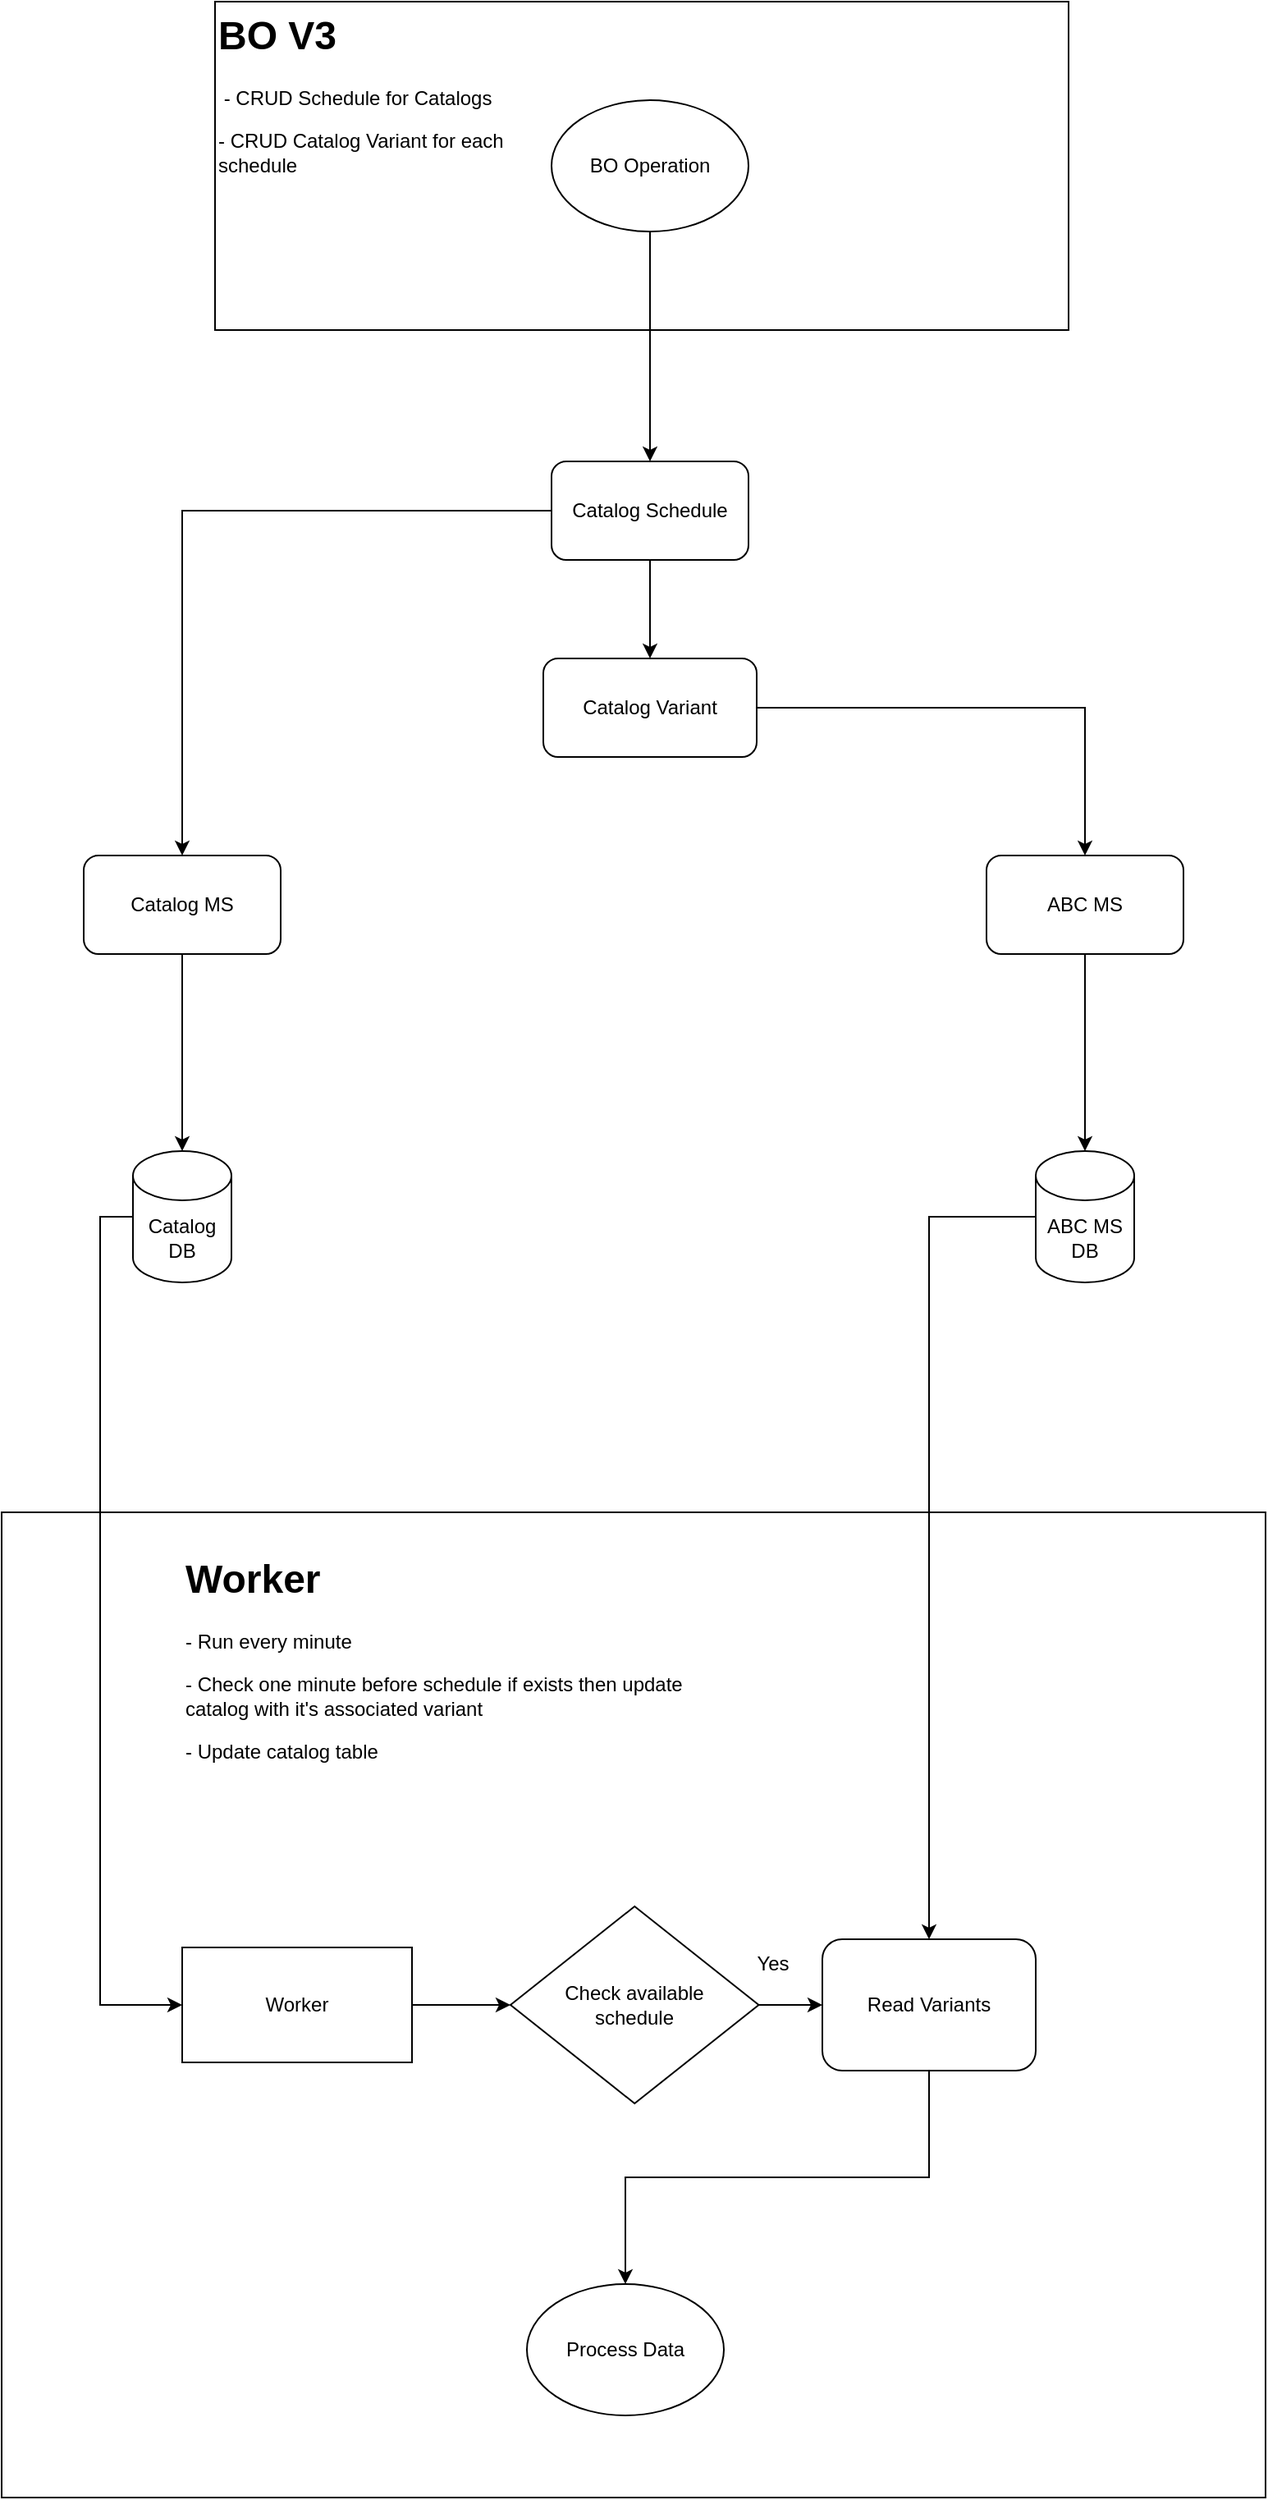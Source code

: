 <mxfile version="24.2.5" type="github">
  <diagram name="Page-1" id="RNRijZUeDcOZCEx71w1U">
    <mxGraphModel dx="1434" dy="710" grid="1" gridSize="10" guides="1" tooltips="1" connect="1" arrows="1" fold="1" page="1" pageScale="1" pageWidth="850" pageHeight="1100" math="0" shadow="0">
      <root>
        <mxCell id="0" />
        <mxCell id="1" parent="0" />
        <mxCell id="FrTzhy52Fvhy3odPYp_Q-3" value="" style="rounded=0;whiteSpace=wrap;html=1;" vertex="1" parent="1">
          <mxGeometry x="160" y="40" width="520" height="200" as="geometry" />
        </mxCell>
        <mxCell id="FrTzhy52Fvhy3odPYp_Q-4" value="&lt;h1 style=&quot;margin-top: 0px;&quot;&gt;BO V3&lt;/h1&gt;&lt;p&gt;&amp;nbsp;- CRUD Schedule for Catalogs&lt;/p&gt;&lt;p&gt;- CRUD Catalog Variant for each schedule&lt;/p&gt;" style="text;html=1;whiteSpace=wrap;overflow=hidden;rounded=0;" vertex="1" parent="1">
          <mxGeometry x="160" y="40" width="180" height="120" as="geometry" />
        </mxCell>
        <mxCell id="FrTzhy52Fvhy3odPYp_Q-8" style="edgeStyle=orthogonalEdgeStyle;rounded=0;orthogonalLoop=1;jettySize=auto;html=1;exitX=0.5;exitY=1;exitDx=0;exitDy=0;" edge="1" parent="1" source="FrTzhy52Fvhy3odPYp_Q-5" target="FrTzhy52Fvhy3odPYp_Q-6">
          <mxGeometry relative="1" as="geometry" />
        </mxCell>
        <mxCell id="FrTzhy52Fvhy3odPYp_Q-5" value="BO Operation" style="ellipse;whiteSpace=wrap;html=1;" vertex="1" parent="1">
          <mxGeometry x="365" y="100" width="120" height="80" as="geometry" />
        </mxCell>
        <mxCell id="FrTzhy52Fvhy3odPYp_Q-11" style="edgeStyle=orthogonalEdgeStyle;rounded=0;orthogonalLoop=1;jettySize=auto;html=1;exitX=0.5;exitY=1;exitDx=0;exitDy=0;" edge="1" parent="1" source="FrTzhy52Fvhy3odPYp_Q-6" target="FrTzhy52Fvhy3odPYp_Q-10">
          <mxGeometry relative="1" as="geometry" />
        </mxCell>
        <mxCell id="FrTzhy52Fvhy3odPYp_Q-13" style="edgeStyle=orthogonalEdgeStyle;rounded=0;orthogonalLoop=1;jettySize=auto;html=1;exitX=0;exitY=0.5;exitDx=0;exitDy=0;entryX=0.5;entryY=0;entryDx=0;entryDy=0;" edge="1" parent="1" source="FrTzhy52Fvhy3odPYp_Q-6" target="FrTzhy52Fvhy3odPYp_Q-12">
          <mxGeometry relative="1" as="geometry" />
        </mxCell>
        <mxCell id="FrTzhy52Fvhy3odPYp_Q-6" value="Catalog Schedule" style="rounded=1;whiteSpace=wrap;html=1;" vertex="1" parent="1">
          <mxGeometry x="365" y="320" width="120" height="60" as="geometry" />
        </mxCell>
        <mxCell id="FrTzhy52Fvhy3odPYp_Q-15" style="edgeStyle=orthogonalEdgeStyle;rounded=0;orthogonalLoop=1;jettySize=auto;html=1;exitX=1;exitY=0.5;exitDx=0;exitDy=0;" edge="1" parent="1" source="FrTzhy52Fvhy3odPYp_Q-10" target="FrTzhy52Fvhy3odPYp_Q-14">
          <mxGeometry relative="1" as="geometry" />
        </mxCell>
        <mxCell id="FrTzhy52Fvhy3odPYp_Q-10" value="Catalog Variant" style="rounded=1;whiteSpace=wrap;html=1;" vertex="1" parent="1">
          <mxGeometry x="360" y="440" width="130" height="60" as="geometry" />
        </mxCell>
        <mxCell id="FrTzhy52Fvhy3odPYp_Q-17" style="edgeStyle=orthogonalEdgeStyle;rounded=0;orthogonalLoop=1;jettySize=auto;html=1;exitX=0.5;exitY=1;exitDx=0;exitDy=0;" edge="1" parent="1" source="FrTzhy52Fvhy3odPYp_Q-12" target="FrTzhy52Fvhy3odPYp_Q-16">
          <mxGeometry relative="1" as="geometry" />
        </mxCell>
        <mxCell id="FrTzhy52Fvhy3odPYp_Q-12" value="Catalog MS" style="rounded=1;whiteSpace=wrap;html=1;" vertex="1" parent="1">
          <mxGeometry x="80" y="560" width="120" height="60" as="geometry" />
        </mxCell>
        <mxCell id="FrTzhy52Fvhy3odPYp_Q-14" value="ABC MS" style="rounded=1;whiteSpace=wrap;html=1;" vertex="1" parent="1">
          <mxGeometry x="630" y="560" width="120" height="60" as="geometry" />
        </mxCell>
        <mxCell id="FrTzhy52Fvhy3odPYp_Q-16" value="Catalog DB" style="shape=cylinder3;whiteSpace=wrap;html=1;boundedLbl=1;backgroundOutline=1;size=15;" vertex="1" parent="1">
          <mxGeometry x="110" y="740" width="60" height="80" as="geometry" />
        </mxCell>
        <mxCell id="FrTzhy52Fvhy3odPYp_Q-18" value="ABC MS DB" style="shape=cylinder3;whiteSpace=wrap;html=1;boundedLbl=1;backgroundOutline=1;size=15;" vertex="1" parent="1">
          <mxGeometry x="660" y="740" width="60" height="80" as="geometry" />
        </mxCell>
        <mxCell id="FrTzhy52Fvhy3odPYp_Q-19" style="edgeStyle=orthogonalEdgeStyle;rounded=0;orthogonalLoop=1;jettySize=auto;html=1;exitX=0.5;exitY=1;exitDx=0;exitDy=0;entryX=0.5;entryY=0;entryDx=0;entryDy=0;entryPerimeter=0;" edge="1" parent="1" source="FrTzhy52Fvhy3odPYp_Q-14" target="FrTzhy52Fvhy3odPYp_Q-18">
          <mxGeometry relative="1" as="geometry" />
        </mxCell>
        <mxCell id="FrTzhy52Fvhy3odPYp_Q-20" value="" style="rounded=0;whiteSpace=wrap;html=1;" vertex="1" parent="1">
          <mxGeometry x="30" y="960" width="770" height="600" as="geometry" />
        </mxCell>
        <mxCell id="FrTzhy52Fvhy3odPYp_Q-21" value="&lt;h1 style=&quot;margin-top: 0px;&quot;&gt;Worker&lt;/h1&gt;&lt;p&gt;- Run every minute&lt;/p&gt;&lt;p&gt;- Check one minute before schedule if exists then update catalog with it&#39;s associated variant&lt;/p&gt;&lt;p&gt;- Update catalog table&lt;/p&gt;&lt;p&gt;- Update catalog redis search&amp;nbsp;&lt;/p&gt;" style="text;html=1;whiteSpace=wrap;overflow=hidden;rounded=0;" vertex="1" parent="1">
          <mxGeometry x="140" y="980" width="330" height="140" as="geometry" />
        </mxCell>
        <mxCell id="FrTzhy52Fvhy3odPYp_Q-33" style="edgeStyle=orthogonalEdgeStyle;rounded=0;orthogonalLoop=1;jettySize=auto;html=1;exitX=1;exitY=0.5;exitDx=0;exitDy=0;" edge="1" parent="1" source="FrTzhy52Fvhy3odPYp_Q-25" target="FrTzhy52Fvhy3odPYp_Q-31">
          <mxGeometry relative="1" as="geometry" />
        </mxCell>
        <mxCell id="FrTzhy52Fvhy3odPYp_Q-25" value="Check available&lt;div&gt;schedule&lt;/div&gt;" style="rhombus;whiteSpace=wrap;html=1;" vertex="1" parent="1">
          <mxGeometry x="340" y="1200" width="151.25" height="120" as="geometry" />
        </mxCell>
        <mxCell id="FrTzhy52Fvhy3odPYp_Q-34" style="edgeStyle=orthogonalEdgeStyle;rounded=0;orthogonalLoop=1;jettySize=auto;html=1;exitX=1;exitY=0.5;exitDx=0;exitDy=0;" edge="1" parent="1" source="FrTzhy52Fvhy3odPYp_Q-27" target="FrTzhy52Fvhy3odPYp_Q-25">
          <mxGeometry relative="1" as="geometry" />
        </mxCell>
        <mxCell id="FrTzhy52Fvhy3odPYp_Q-27" value="Worker" style="rounded=0;whiteSpace=wrap;html=1;" vertex="1" parent="1">
          <mxGeometry x="140" y="1225" width="140" height="70" as="geometry" />
        </mxCell>
        <mxCell id="FrTzhy52Fvhy3odPYp_Q-29" style="edgeStyle=orthogonalEdgeStyle;rounded=0;orthogonalLoop=1;jettySize=auto;html=1;exitX=0;exitY=0.5;exitDx=0;exitDy=0;exitPerimeter=0;entryX=0;entryY=0.5;entryDx=0;entryDy=0;" edge="1" parent="1" source="FrTzhy52Fvhy3odPYp_Q-16" target="FrTzhy52Fvhy3odPYp_Q-27">
          <mxGeometry relative="1" as="geometry" />
        </mxCell>
        <mxCell id="FrTzhy52Fvhy3odPYp_Q-39" style="edgeStyle=orthogonalEdgeStyle;rounded=0;orthogonalLoop=1;jettySize=auto;html=1;exitX=0.5;exitY=1;exitDx=0;exitDy=0;entryX=0.5;entryY=0;entryDx=0;entryDy=0;" edge="1" parent="1" source="FrTzhy52Fvhy3odPYp_Q-31" target="FrTzhy52Fvhy3odPYp_Q-37">
          <mxGeometry relative="1" as="geometry" />
        </mxCell>
        <mxCell id="FrTzhy52Fvhy3odPYp_Q-31" value="Read Variants" style="rounded=1;whiteSpace=wrap;html=1;" vertex="1" parent="1">
          <mxGeometry x="530" y="1220" width="130" height="80" as="geometry" />
        </mxCell>
        <mxCell id="FrTzhy52Fvhy3odPYp_Q-36" value="Yes" style="text;html=1;align=center;verticalAlign=middle;whiteSpace=wrap;rounded=0;" vertex="1" parent="1">
          <mxGeometry x="470" y="1220" width="60" height="30" as="geometry" />
        </mxCell>
        <mxCell id="FrTzhy52Fvhy3odPYp_Q-37" value="Process Data" style="ellipse;whiteSpace=wrap;html=1;" vertex="1" parent="1">
          <mxGeometry x="350" y="1430" width="120" height="80" as="geometry" />
        </mxCell>
        <mxCell id="FrTzhy52Fvhy3odPYp_Q-38" style="edgeStyle=orthogonalEdgeStyle;rounded=0;orthogonalLoop=1;jettySize=auto;html=1;exitX=0;exitY=0.5;exitDx=0;exitDy=0;exitPerimeter=0;" edge="1" parent="1" source="FrTzhy52Fvhy3odPYp_Q-18" target="FrTzhy52Fvhy3odPYp_Q-31">
          <mxGeometry relative="1" as="geometry" />
        </mxCell>
      </root>
    </mxGraphModel>
  </diagram>
</mxfile>
